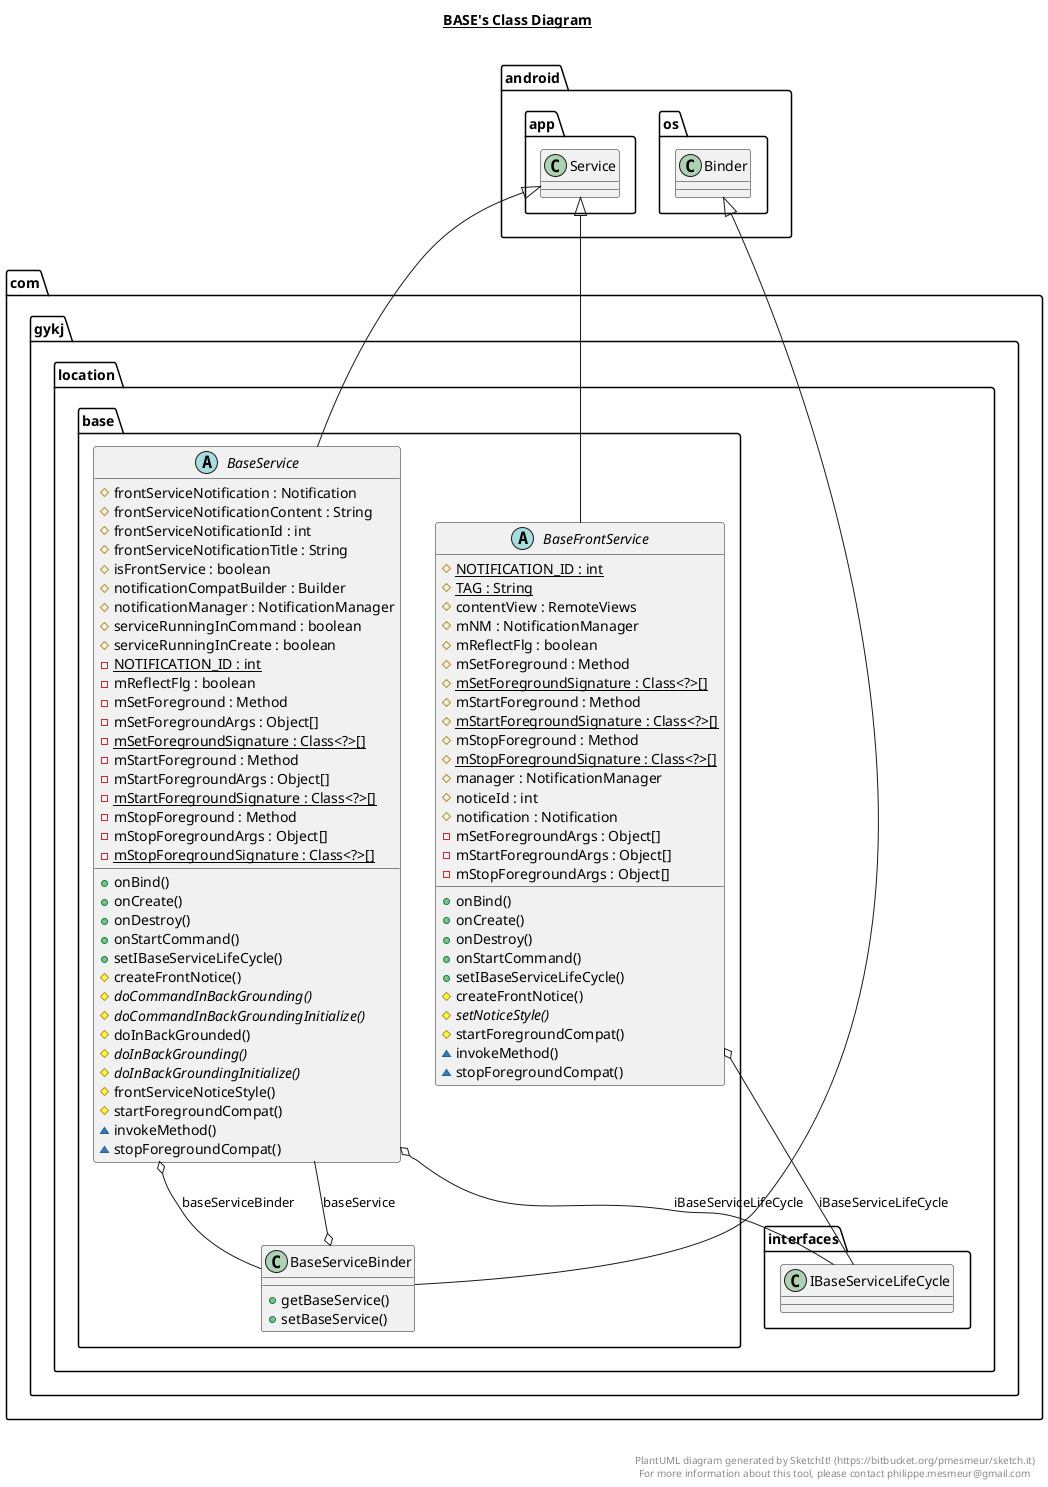 @startuml

title __BASE's Class Diagram__\n

  namespace com.gykj.location {
    namespace base {
      abstract class com.gykj.location.base.BaseFrontService {
          {static} # NOTIFICATION_ID : int
          {static} # TAG : String
          # contentView : RemoteViews
          # mNM : NotificationManager
          # mReflectFlg : boolean
          # mSetForeground : Method
          {static} # mSetForegroundSignature : Class<?>[]
          # mStartForeground : Method
          {static} # mStartForegroundSignature : Class<?>[]
          # mStopForeground : Method
          {static} # mStopForegroundSignature : Class<?>[]
          # manager : NotificationManager
          # noticeId : int
          # notification : Notification
          - mSetForegroundArgs : Object[]
          - mStartForegroundArgs : Object[]
          - mStopForegroundArgs : Object[]
          + onBind()
          + onCreate()
          + onDestroy()
          + onStartCommand()
          + setIBaseServiceLifeCycle()
          # createFrontNotice()
          {abstract} # setNoticeStyle()
          # startForegroundCompat()
          ~ invokeMethod()
          ~ stopForegroundCompat()
      }
    }
  }
  

  namespace com.gykj.location {
    namespace base {
      abstract class com.gykj.location.base.BaseService {
          # frontServiceNotification : Notification
          # frontServiceNotificationContent : String
          # frontServiceNotificationId : int
          # frontServiceNotificationTitle : String
          # isFrontService : boolean
          # notificationCompatBuilder : Builder
          # notificationManager : NotificationManager
          # serviceRunningInCommand : boolean
          # serviceRunningInCreate : boolean
          {static} - NOTIFICATION_ID : int
          - mReflectFlg : boolean
          - mSetForeground : Method
          - mSetForegroundArgs : Object[]
          {static} - mSetForegroundSignature : Class<?>[]
          - mStartForeground : Method
          - mStartForegroundArgs : Object[]
          {static} - mStartForegroundSignature : Class<?>[]
          - mStopForeground : Method
          - mStopForegroundArgs : Object[]
          {static} - mStopForegroundSignature : Class<?>[]
          + onBind()
          + onCreate()
          + onDestroy()
          + onStartCommand()
          + setIBaseServiceLifeCycle()
          # createFrontNotice()
          {abstract} # doCommandInBackGrounding()
          {abstract} # doCommandInBackGroundingInitialize()
          # doInBackGrounded()
          {abstract} # doInBackGrounding()
          {abstract} # doInBackGroundingInitialize()
          # frontServiceNoticeStyle()
          # startForegroundCompat()
          ~ invokeMethod()
          ~ stopForegroundCompat()
      }
    }
  }
  

  namespace com.gykj.location {
    namespace base {
      class com.gykj.location.base.BaseServiceBinder {
          + getBaseService()
          + setBaseService()
      }
    }
  }
  

  com.gykj.location.base.BaseFrontService -up-|> android.app.Service
  com.gykj.location.base.BaseFrontService o-- com.gykj.location.interfaces.IBaseServiceLifeCycle : iBaseServiceLifeCycle
  com.gykj.location.base.BaseService -up-|> android.app.Service
  com.gykj.location.base.BaseService o-- com.gykj.location.base.BaseServiceBinder : baseServiceBinder
  com.gykj.location.base.BaseService o-- com.gykj.location.interfaces.IBaseServiceLifeCycle : iBaseServiceLifeCycle
  com.gykj.location.base.BaseServiceBinder -up-|> android.os.Binder
  com.gykj.location.base.BaseServiceBinder o-- com.gykj.location.base.BaseService : baseService


right footer


PlantUML diagram generated by SketchIt! (https://bitbucket.org/pmesmeur/sketch.it)
For more information about this tool, please contact philippe.mesmeur@gmail.com
endfooter

@enduml
